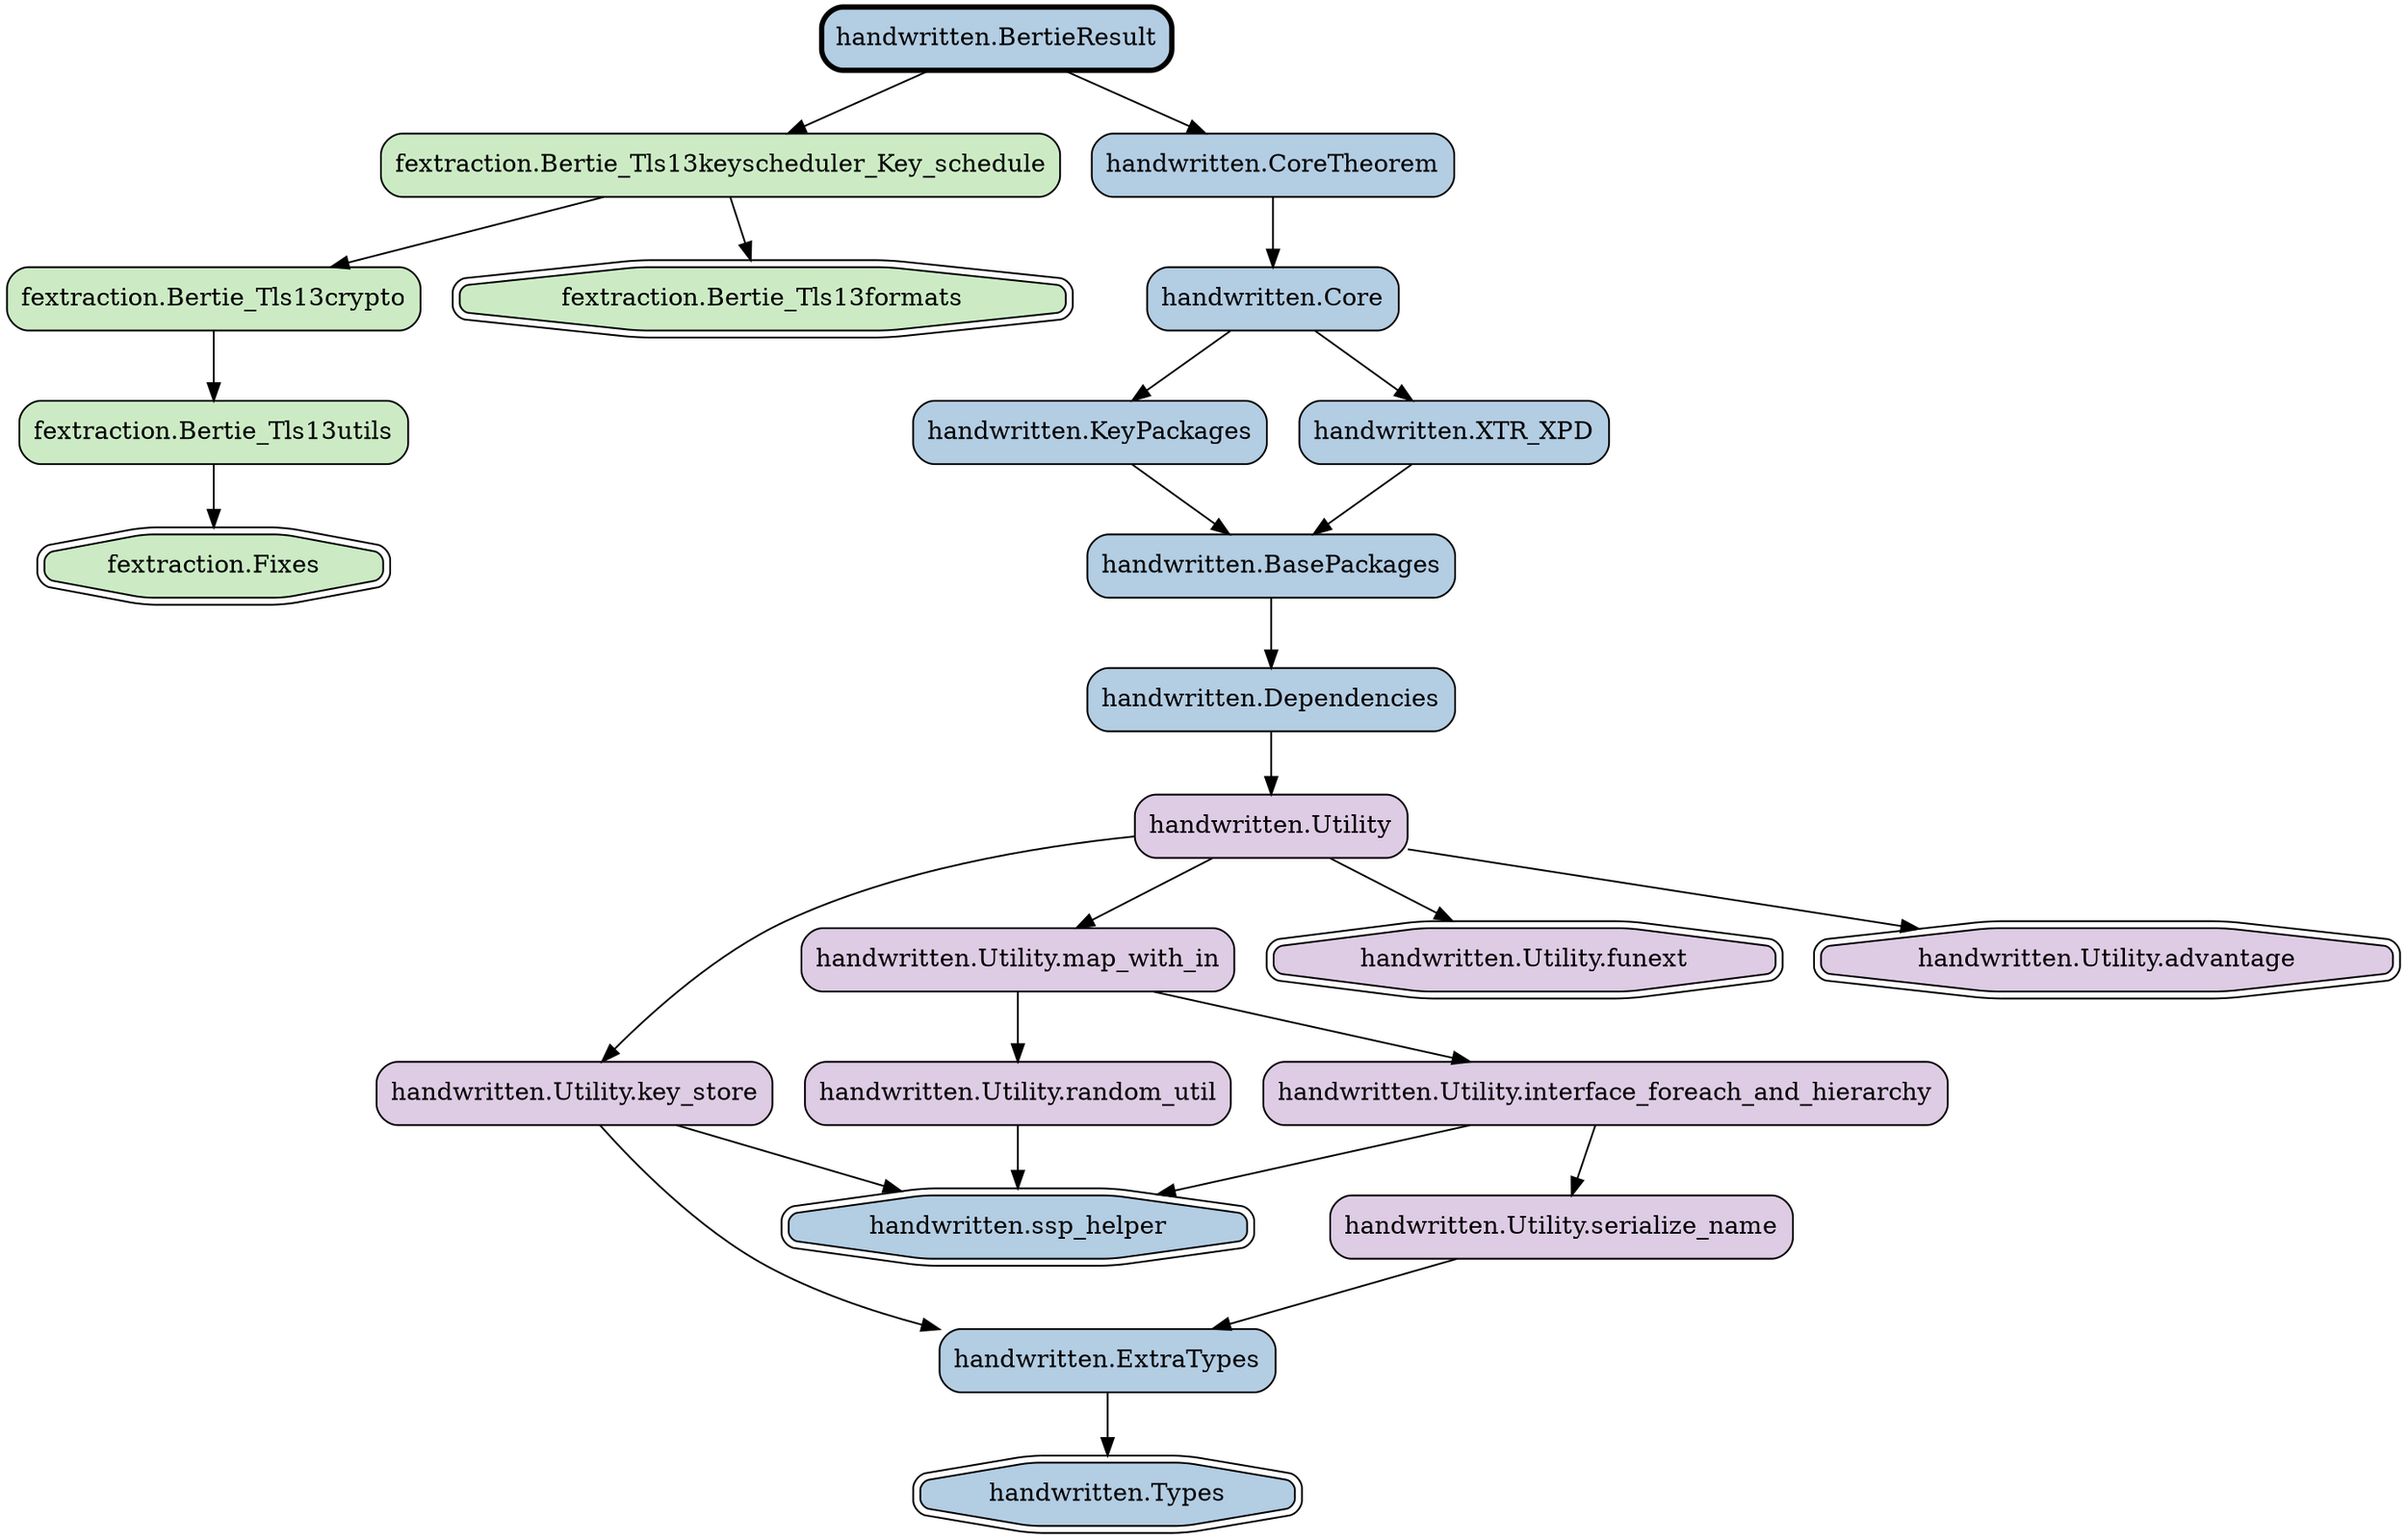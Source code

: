 digraph interval_deps {
	node [URL="https://SSProve.github.io/ssprove/\N.html",
		colorscheme=pastel19,
		shape=box,
		style="rounded,filled"
	];
	"fextraction.Fixes"	[fillcolor=3,
		shape=doubleoctagon];
	"fextraction.Bertie_Tls13utils"	[fillcolor=3];
	"fextraction.Bertie_Tls13utils" -> "fextraction.Fixes";
	"fextraction.Bertie_Tls13crypto"	[fillcolor=3];
	"fextraction.Bertie_Tls13crypto" -> "fextraction.Bertie_Tls13utils";
	"fextraction.Bertie_Tls13formats"	[fillcolor=3,
		shape=doubleoctagon];
	"fextraction.Bertie_Tls13keyscheduler_Key_schedule"	[fillcolor=3];
	"fextraction.Bertie_Tls13keyscheduler_Key_schedule" -> "fextraction.Bertie_Tls13crypto";
	"fextraction.Bertie_Tls13keyscheduler_Key_schedule" -> "fextraction.Bertie_Tls13formats";
	"handwritten.ssp_helper"	[fillcolor=2,
		shape=doubleoctagon];
	"handwritten.Types"	[fillcolor=2,
		shape=doubleoctagon];
	"handwritten.ExtraTypes"	[fillcolor=2];
	"handwritten.ExtraTypes" -> "handwritten.Types";
	"handwritten.Utility"	[fillcolor=4];
	"handwritten.Utility.key_store"	[fillcolor=4];
	"handwritten.Utility" -> "handwritten.Utility.key_store";
	"handwritten.Utility.map_with_in"	[fillcolor=4];
	"handwritten.Utility" -> "handwritten.Utility.map_with_in";
	"handwritten.Utility.funext"	[fillcolor=4,
		shape=doubleoctagon];
	"handwritten.Utility" -> "handwritten.Utility.funext";
	"handwritten.Utility.advantage"	[fillcolor=4,
		shape=doubleoctagon];
	"handwritten.Utility" -> "handwritten.Utility.advantage";
	"handwritten.Utility.key_store" -> "handwritten.ssp_helper";
	"handwritten.Utility.key_store" -> "handwritten.ExtraTypes";
	"handwritten.Utility.random_util"	[fillcolor=4];
	"handwritten.Utility.map_with_in" -> "handwritten.Utility.random_util";
	"handwritten.Utility.interface_foreach_and_hierarchy"	[fillcolor=4];
	"handwritten.Utility.map_with_in" -> "handwritten.Utility.interface_foreach_and_hierarchy";
	"handwritten.Utility.random_util" -> "handwritten.ssp_helper";
	"handwritten.Utility.interface_foreach_and_hierarchy" -> "handwritten.ssp_helper";
	"handwritten.Utility.serialize_name"	[fillcolor=4];
	"handwritten.Utility.interface_foreach_and_hierarchy" -> "handwritten.Utility.serialize_name";
	"handwritten.Utility.serialize_name" -> "handwritten.ExtraTypes";
	"handwritten.Dependencies"	[fillcolor=2];
	"handwritten.Dependencies" -> "handwritten.Utility";
	"handwritten.BasePackages"	[fillcolor=2];
	"handwritten.BasePackages" -> "handwritten.Dependencies";
	"handwritten.KeyPackages"	[fillcolor=2];
	"handwritten.KeyPackages" -> "handwritten.BasePackages";
	"handwritten.XTR_XPD"	[fillcolor=2];
	"handwritten.XTR_XPD" -> "handwritten.BasePackages";
	"handwritten.Core"	[fillcolor=2];
	"handwritten.Core" -> "handwritten.KeyPackages";
	"handwritten.Core" -> "handwritten.XTR_XPD";
	"handwritten.CoreTheorem"	[fillcolor=2];
	"handwritten.CoreTheorem" -> "handwritten.Core";
	"handwritten.BertieResult"	[fillcolor=2,
		penwidth=3];
	"handwritten.BertieResult" -> "fextraction.Bertie_Tls13keyscheduler_Key_schedule";
	"handwritten.BertieResult" -> "handwritten.CoreTheorem";
}
